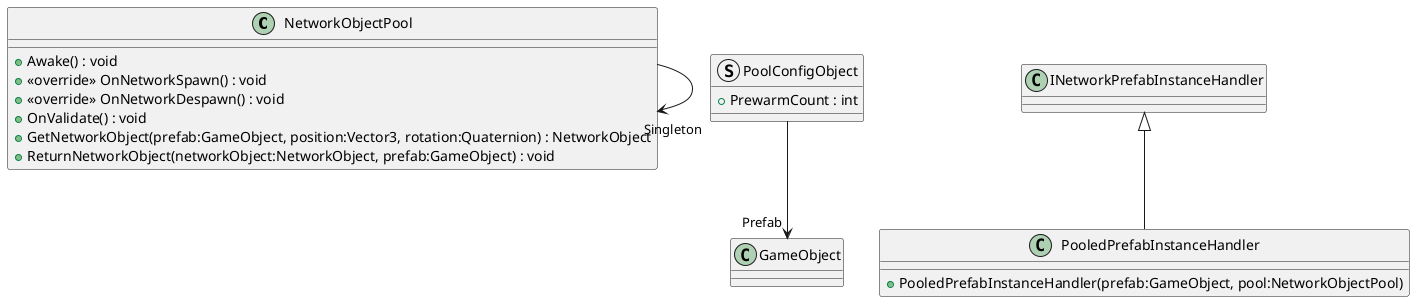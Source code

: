 @startuml
class NetworkObjectPool {
    + Awake() : void
    + <<override>> OnNetworkSpawn() : void
    + <<override>> OnNetworkDespawn() : void
    + OnValidate() : void
    + GetNetworkObject(prefab:GameObject, position:Vector3, rotation:Quaternion) : NetworkObject
    + ReturnNetworkObject(networkObject:NetworkObject, prefab:GameObject) : void
}
struct PoolConfigObject {
    + PrewarmCount : int
}
class PooledPrefabInstanceHandler {
    + PooledPrefabInstanceHandler(prefab:GameObject, pool:NetworkObjectPool)
}
NetworkObjectPool --> "Singleton" NetworkObjectPool
PoolConfigObject --> "Prefab" GameObject
INetworkPrefabInstanceHandler <|-- PooledPrefabInstanceHandler
@enduml
